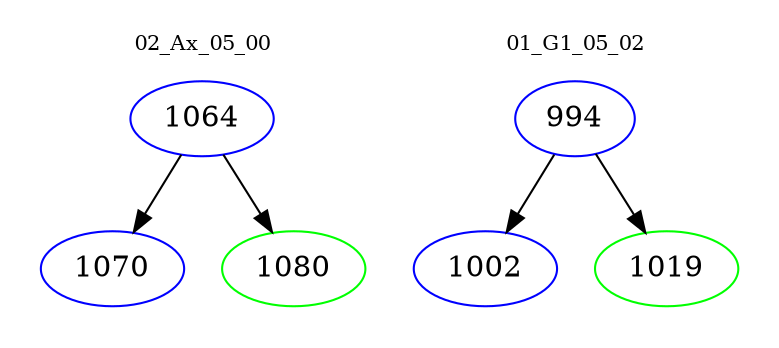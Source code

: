 digraph{
subgraph cluster_0 {
color = white
label = "02_Ax_05_00";
fontsize=10;
T0_1064 [label="1064", color="blue"]
T0_1064 -> T0_1070 [color="black"]
T0_1070 [label="1070", color="blue"]
T0_1064 -> T0_1080 [color="black"]
T0_1080 [label="1080", color="green"]
}
subgraph cluster_1 {
color = white
label = "01_G1_05_02";
fontsize=10;
T1_994 [label="994", color="blue"]
T1_994 -> T1_1002 [color="black"]
T1_1002 [label="1002", color="blue"]
T1_994 -> T1_1019 [color="black"]
T1_1019 [label="1019", color="green"]
}
}
